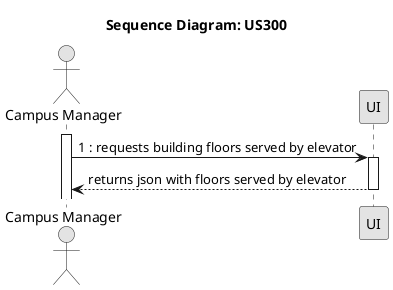 @startuml
skinparam Monochrome true
skinparam PackageStyle rectangle
skinparam Shadowing false

title Sequence Diagram: US300

actor "Campus Manager" as User
participant "UI" as UI

activate User

User -> UI : 1 : requests building floors served by elevator
activate UI

UI --> User : returns json with floors served by elevator
deactivate UI

@enduml